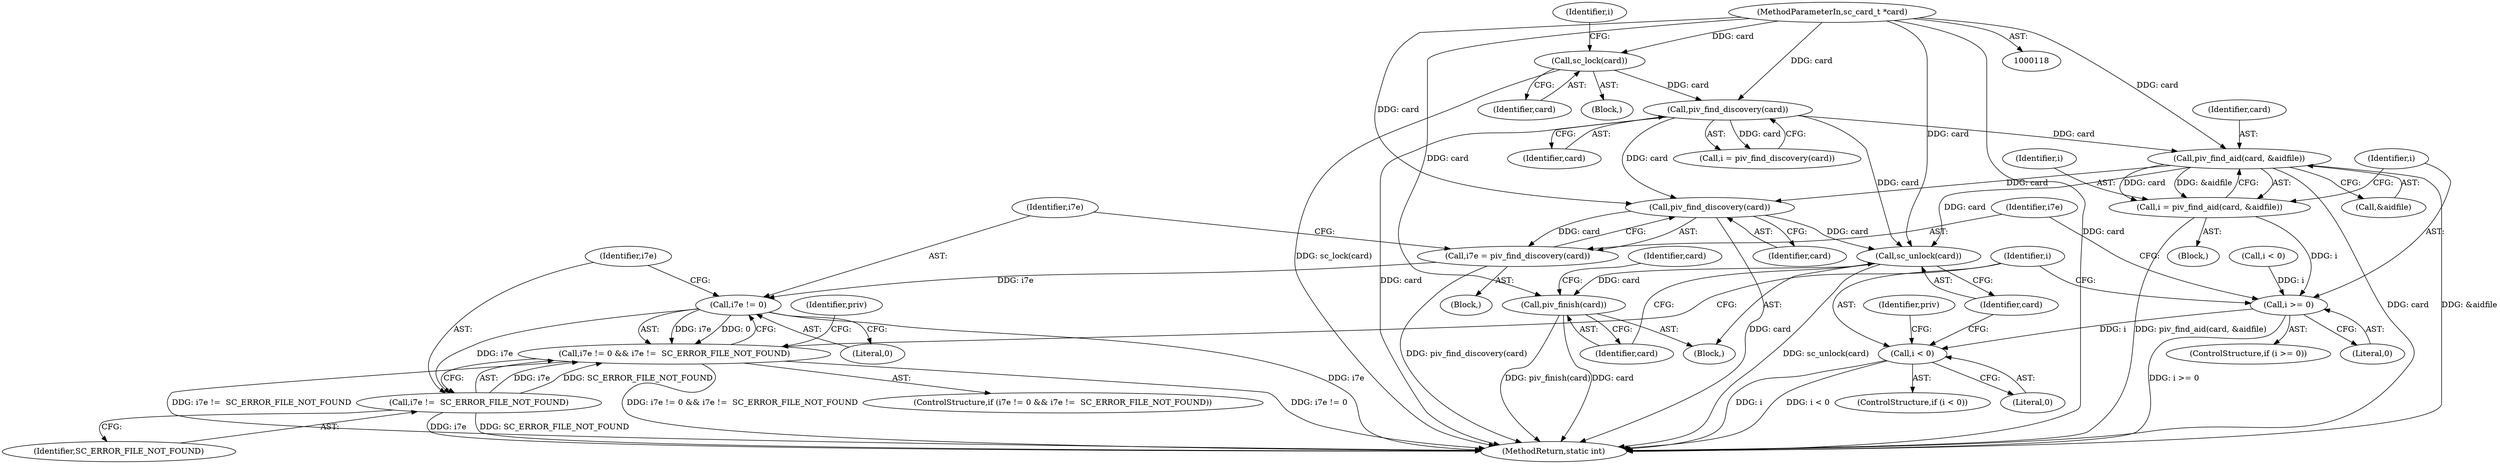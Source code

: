 digraph "0_OpenSC_8fe377e93b4b56060e5bbfb6f3142ceaeca744fa_15@pointer" {
"1000456" [label="(Call,piv_find_aid(card, &aidfile))"];
"1000446" [label="(Call,piv_find_discovery(card))"];
"1000442" [label="(Call,sc_lock(card))"];
"1000119" [label="(MethodParameterIn,sc_card_t *card)"];
"1000454" [label="(Call,i = piv_find_aid(card, &aidfile))"];
"1000461" [label="(Call,i >= 0)"];
"1000494" [label="(Call,i < 0)"];
"1000468" [label="(Call,piv_find_discovery(card))"];
"1000466" [label="(Call,i7e = piv_find_discovery(card))"];
"1000472" [label="(Call,i7e != 0)"];
"1000471" [label="(Call,i7e != 0 && i7e !=  SC_ERROR_FILE_NOT_FOUND)"];
"1000475" [label="(Call,i7e !=  SC_ERROR_FILE_NOT_FOUND)"];
"1000498" [label="(Call,sc_unlock(card))"];
"1000500" [label="(Call,piv_finish(card))"];
"1000444" [label="(Call,i = piv_find_discovery(card))"];
"1000481" [label="(Identifier,priv)"];
"1000498" [label="(Call,sc_unlock(card))"];
"1000477" [label="(Identifier,SC_ERROR_FILE_NOT_FOUND)"];
"1000449" [label="(Call,i < 0)"];
"1000464" [label="(Block,)"];
"1000443" [label="(Identifier,card)"];
"1000476" [label="(Identifier,i7e)"];
"1000496" [label="(Literal,0)"];
"1000467" [label="(Identifier,i7e)"];
"1000495" [label="(Identifier,i)"];
"1000473" [label="(Identifier,i7e)"];
"1000442" [label="(Call,sc_lock(card))"];
"1000516" [label="(MethodReturn,static int)"];
"1000475" [label="(Call,i7e !=  SC_ERROR_FILE_NOT_FOUND)"];
"1000462" [label="(Identifier,i)"];
"1000494" [label="(Call,i < 0)"];
"1000474" [label="(Literal,0)"];
"1000469" [label="(Identifier,card)"];
"1000455" [label="(Identifier,i)"];
"1000457" [label="(Identifier,card)"];
"1000452" [label="(Block,)"];
"1000458" [label="(Call,&aidfile)"];
"1000454" [label="(Call,i = piv_find_aid(card, &aidfile))"];
"1000493" [label="(ControlStructure,if (i < 0))"];
"1000466" [label="(Call,i7e = piv_find_discovery(card))"];
"1000472" [label="(Call,i7e != 0)"];
"1000504" [label="(Identifier,card)"];
"1000470" [label="(ControlStructure,if (i7e != 0 && i7e !=  SC_ERROR_FILE_NOT_FOUND))"];
"1000501" [label="(Identifier,card)"];
"1000119" [label="(MethodParameterIn,sc_card_t *card)"];
"1000120" [label="(Block,)"];
"1000468" [label="(Call,piv_find_discovery(card))"];
"1000471" [label="(Call,i7e != 0 && i7e !=  SC_ERROR_FILE_NOT_FOUND)"];
"1000456" [label="(Call,piv_find_aid(card, &aidfile))"];
"1000497" [label="(Block,)"];
"1000460" [label="(ControlStructure,if (i >= 0))"];
"1000445" [label="(Identifier,i)"];
"1000500" [label="(Call,piv_finish(card))"];
"1000447" [label="(Identifier,card)"];
"1000461" [label="(Call,i >= 0)"];
"1000446" [label="(Call,piv_find_discovery(card))"];
"1000463" [label="(Literal,0)"];
"1000499" [label="(Identifier,card)"];
"1000511" [label="(Identifier,priv)"];
"1000456" -> "1000454"  [label="AST: "];
"1000456" -> "1000458"  [label="CFG: "];
"1000457" -> "1000456"  [label="AST: "];
"1000458" -> "1000456"  [label="AST: "];
"1000454" -> "1000456"  [label="CFG: "];
"1000456" -> "1000516"  [label="DDG: card"];
"1000456" -> "1000516"  [label="DDG: &aidfile"];
"1000456" -> "1000454"  [label="DDG: card"];
"1000456" -> "1000454"  [label="DDG: &aidfile"];
"1000446" -> "1000456"  [label="DDG: card"];
"1000119" -> "1000456"  [label="DDG: card"];
"1000456" -> "1000468"  [label="DDG: card"];
"1000456" -> "1000498"  [label="DDG: card"];
"1000446" -> "1000444"  [label="AST: "];
"1000446" -> "1000447"  [label="CFG: "];
"1000447" -> "1000446"  [label="AST: "];
"1000444" -> "1000446"  [label="CFG: "];
"1000446" -> "1000516"  [label="DDG: card"];
"1000446" -> "1000444"  [label="DDG: card"];
"1000442" -> "1000446"  [label="DDG: card"];
"1000119" -> "1000446"  [label="DDG: card"];
"1000446" -> "1000468"  [label="DDG: card"];
"1000446" -> "1000498"  [label="DDG: card"];
"1000442" -> "1000120"  [label="AST: "];
"1000442" -> "1000443"  [label="CFG: "];
"1000443" -> "1000442"  [label="AST: "];
"1000445" -> "1000442"  [label="CFG: "];
"1000442" -> "1000516"  [label="DDG: sc_lock(card)"];
"1000119" -> "1000442"  [label="DDG: card"];
"1000119" -> "1000118"  [label="AST: "];
"1000119" -> "1000516"  [label="DDG: card"];
"1000119" -> "1000468"  [label="DDG: card"];
"1000119" -> "1000498"  [label="DDG: card"];
"1000119" -> "1000500"  [label="DDG: card"];
"1000454" -> "1000452"  [label="AST: "];
"1000455" -> "1000454"  [label="AST: "];
"1000462" -> "1000454"  [label="CFG: "];
"1000454" -> "1000516"  [label="DDG: piv_find_aid(card, &aidfile)"];
"1000454" -> "1000461"  [label="DDG: i"];
"1000461" -> "1000460"  [label="AST: "];
"1000461" -> "1000463"  [label="CFG: "];
"1000462" -> "1000461"  [label="AST: "];
"1000463" -> "1000461"  [label="AST: "];
"1000467" -> "1000461"  [label="CFG: "];
"1000495" -> "1000461"  [label="CFG: "];
"1000461" -> "1000516"  [label="DDG: i >= 0"];
"1000449" -> "1000461"  [label="DDG: i"];
"1000461" -> "1000494"  [label="DDG: i"];
"1000494" -> "1000493"  [label="AST: "];
"1000494" -> "1000496"  [label="CFG: "];
"1000495" -> "1000494"  [label="AST: "];
"1000496" -> "1000494"  [label="AST: "];
"1000499" -> "1000494"  [label="CFG: "];
"1000511" -> "1000494"  [label="CFG: "];
"1000494" -> "1000516"  [label="DDG: i < 0"];
"1000494" -> "1000516"  [label="DDG: i"];
"1000468" -> "1000466"  [label="AST: "];
"1000468" -> "1000469"  [label="CFG: "];
"1000469" -> "1000468"  [label="AST: "];
"1000466" -> "1000468"  [label="CFG: "];
"1000468" -> "1000516"  [label="DDG: card"];
"1000468" -> "1000466"  [label="DDG: card"];
"1000468" -> "1000498"  [label="DDG: card"];
"1000466" -> "1000464"  [label="AST: "];
"1000467" -> "1000466"  [label="AST: "];
"1000473" -> "1000466"  [label="CFG: "];
"1000466" -> "1000516"  [label="DDG: piv_find_discovery(card)"];
"1000466" -> "1000472"  [label="DDG: i7e"];
"1000472" -> "1000471"  [label="AST: "];
"1000472" -> "1000474"  [label="CFG: "];
"1000473" -> "1000472"  [label="AST: "];
"1000474" -> "1000472"  [label="AST: "];
"1000476" -> "1000472"  [label="CFG: "];
"1000471" -> "1000472"  [label="CFG: "];
"1000472" -> "1000516"  [label="DDG: i7e"];
"1000472" -> "1000471"  [label="DDG: i7e"];
"1000472" -> "1000471"  [label="DDG: 0"];
"1000472" -> "1000475"  [label="DDG: i7e"];
"1000471" -> "1000470"  [label="AST: "];
"1000471" -> "1000475"  [label="CFG: "];
"1000475" -> "1000471"  [label="AST: "];
"1000481" -> "1000471"  [label="CFG: "];
"1000495" -> "1000471"  [label="CFG: "];
"1000471" -> "1000516"  [label="DDG: i7e != 0"];
"1000471" -> "1000516"  [label="DDG: i7e !=  SC_ERROR_FILE_NOT_FOUND"];
"1000471" -> "1000516"  [label="DDG: i7e != 0 && i7e !=  SC_ERROR_FILE_NOT_FOUND"];
"1000475" -> "1000471"  [label="DDG: i7e"];
"1000475" -> "1000471"  [label="DDG: SC_ERROR_FILE_NOT_FOUND"];
"1000475" -> "1000477"  [label="CFG: "];
"1000476" -> "1000475"  [label="AST: "];
"1000477" -> "1000475"  [label="AST: "];
"1000475" -> "1000516"  [label="DDG: i7e"];
"1000475" -> "1000516"  [label="DDG: SC_ERROR_FILE_NOT_FOUND"];
"1000498" -> "1000497"  [label="AST: "];
"1000498" -> "1000499"  [label="CFG: "];
"1000499" -> "1000498"  [label="AST: "];
"1000501" -> "1000498"  [label="CFG: "];
"1000498" -> "1000516"  [label="DDG: sc_unlock(card)"];
"1000498" -> "1000500"  [label="DDG: card"];
"1000500" -> "1000497"  [label="AST: "];
"1000500" -> "1000501"  [label="CFG: "];
"1000501" -> "1000500"  [label="AST: "];
"1000504" -> "1000500"  [label="CFG: "];
"1000500" -> "1000516"  [label="DDG: piv_finish(card)"];
"1000500" -> "1000516"  [label="DDG: card"];
}
